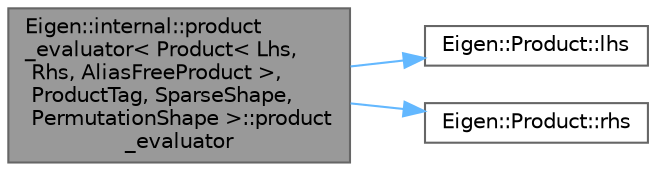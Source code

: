 digraph "Eigen::internal::product_evaluator&lt; Product&lt; Lhs, Rhs, AliasFreeProduct &gt;, ProductTag, SparseShape, PermutationShape &gt;::product_evaluator"
{
 // LATEX_PDF_SIZE
  bgcolor="transparent";
  edge [fontname=Helvetica,fontsize=10,labelfontname=Helvetica,labelfontsize=10];
  node [fontname=Helvetica,fontsize=10,shape=box,height=0.2,width=0.4];
  rankdir="LR";
  Node1 [id="Node000001",label="Eigen::internal::product\l_evaluator\< Product\< Lhs,\l Rhs, AliasFreeProduct \>,\l ProductTag, SparseShape,\l PermutationShape \>::product\l_evaluator",height=0.2,width=0.4,color="gray40", fillcolor="grey60", style="filled", fontcolor="black",tooltip=" "];
  Node1 -> Node2 [id="edge1_Node000001_Node000002",color="steelblue1",style="solid",tooltip=" "];
  Node2 [id="Node000002",label="Eigen::Product::lhs",height=0.2,width=0.4,color="grey40", fillcolor="white", style="filled",URL="$class_eigen_1_1_product.html#a249b144038beff8ce84721977d9c5e78",tooltip=" "];
  Node1 -> Node3 [id="edge2_Node000001_Node000003",color="steelblue1",style="solid",tooltip=" "];
  Node3 [id="Node000003",label="Eigen::Product::rhs",height=0.2,width=0.4,color="grey40", fillcolor="white", style="filled",URL="$class_eigen_1_1_product.html#af32370fec96282e04a8d74882206379b",tooltip=" "];
}
